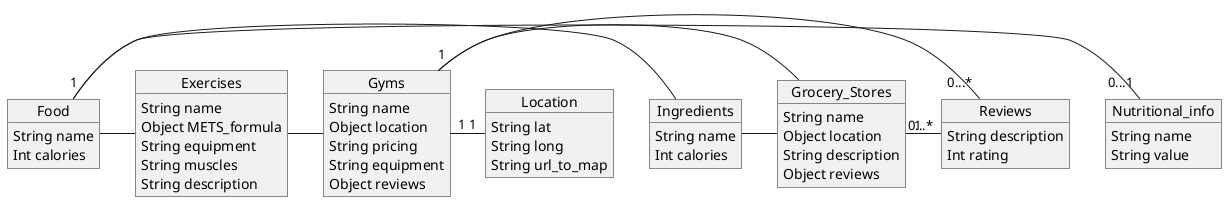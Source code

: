 @startuml
Object Food {
  String name
  Int calories
}

Object Ingredients {
  String name
  Int calories
}

Object Gyms {
  String name
  Object location
  String pricing
  String equipment
  Object reviews
}

Object Exercises {
  String name
  Object METS_formula
  String equipment
  String muscles
  String description  
}

Object Grocery_Stores {
  String name
  Object location
  String description
  Object reviews
}

Object Nutritional_info {
  String name
  String value
}

Object Location {
  String lat
  String long
  String url_to_map
}

Object Reviews {
  String description
  Int rating
}

Food "1" - "0...1" Nutritional_info

Gyms "1" - "0...*" Reviews
Gyms "1" - "1" Location

Grocery_Stores "1" - "0...*" Reviews

Food - Ingredients
Food - Exercises
Ingredients - Grocery_Stores
Exercises - Gyms
Gyms - Grocery_Stores
@enduml